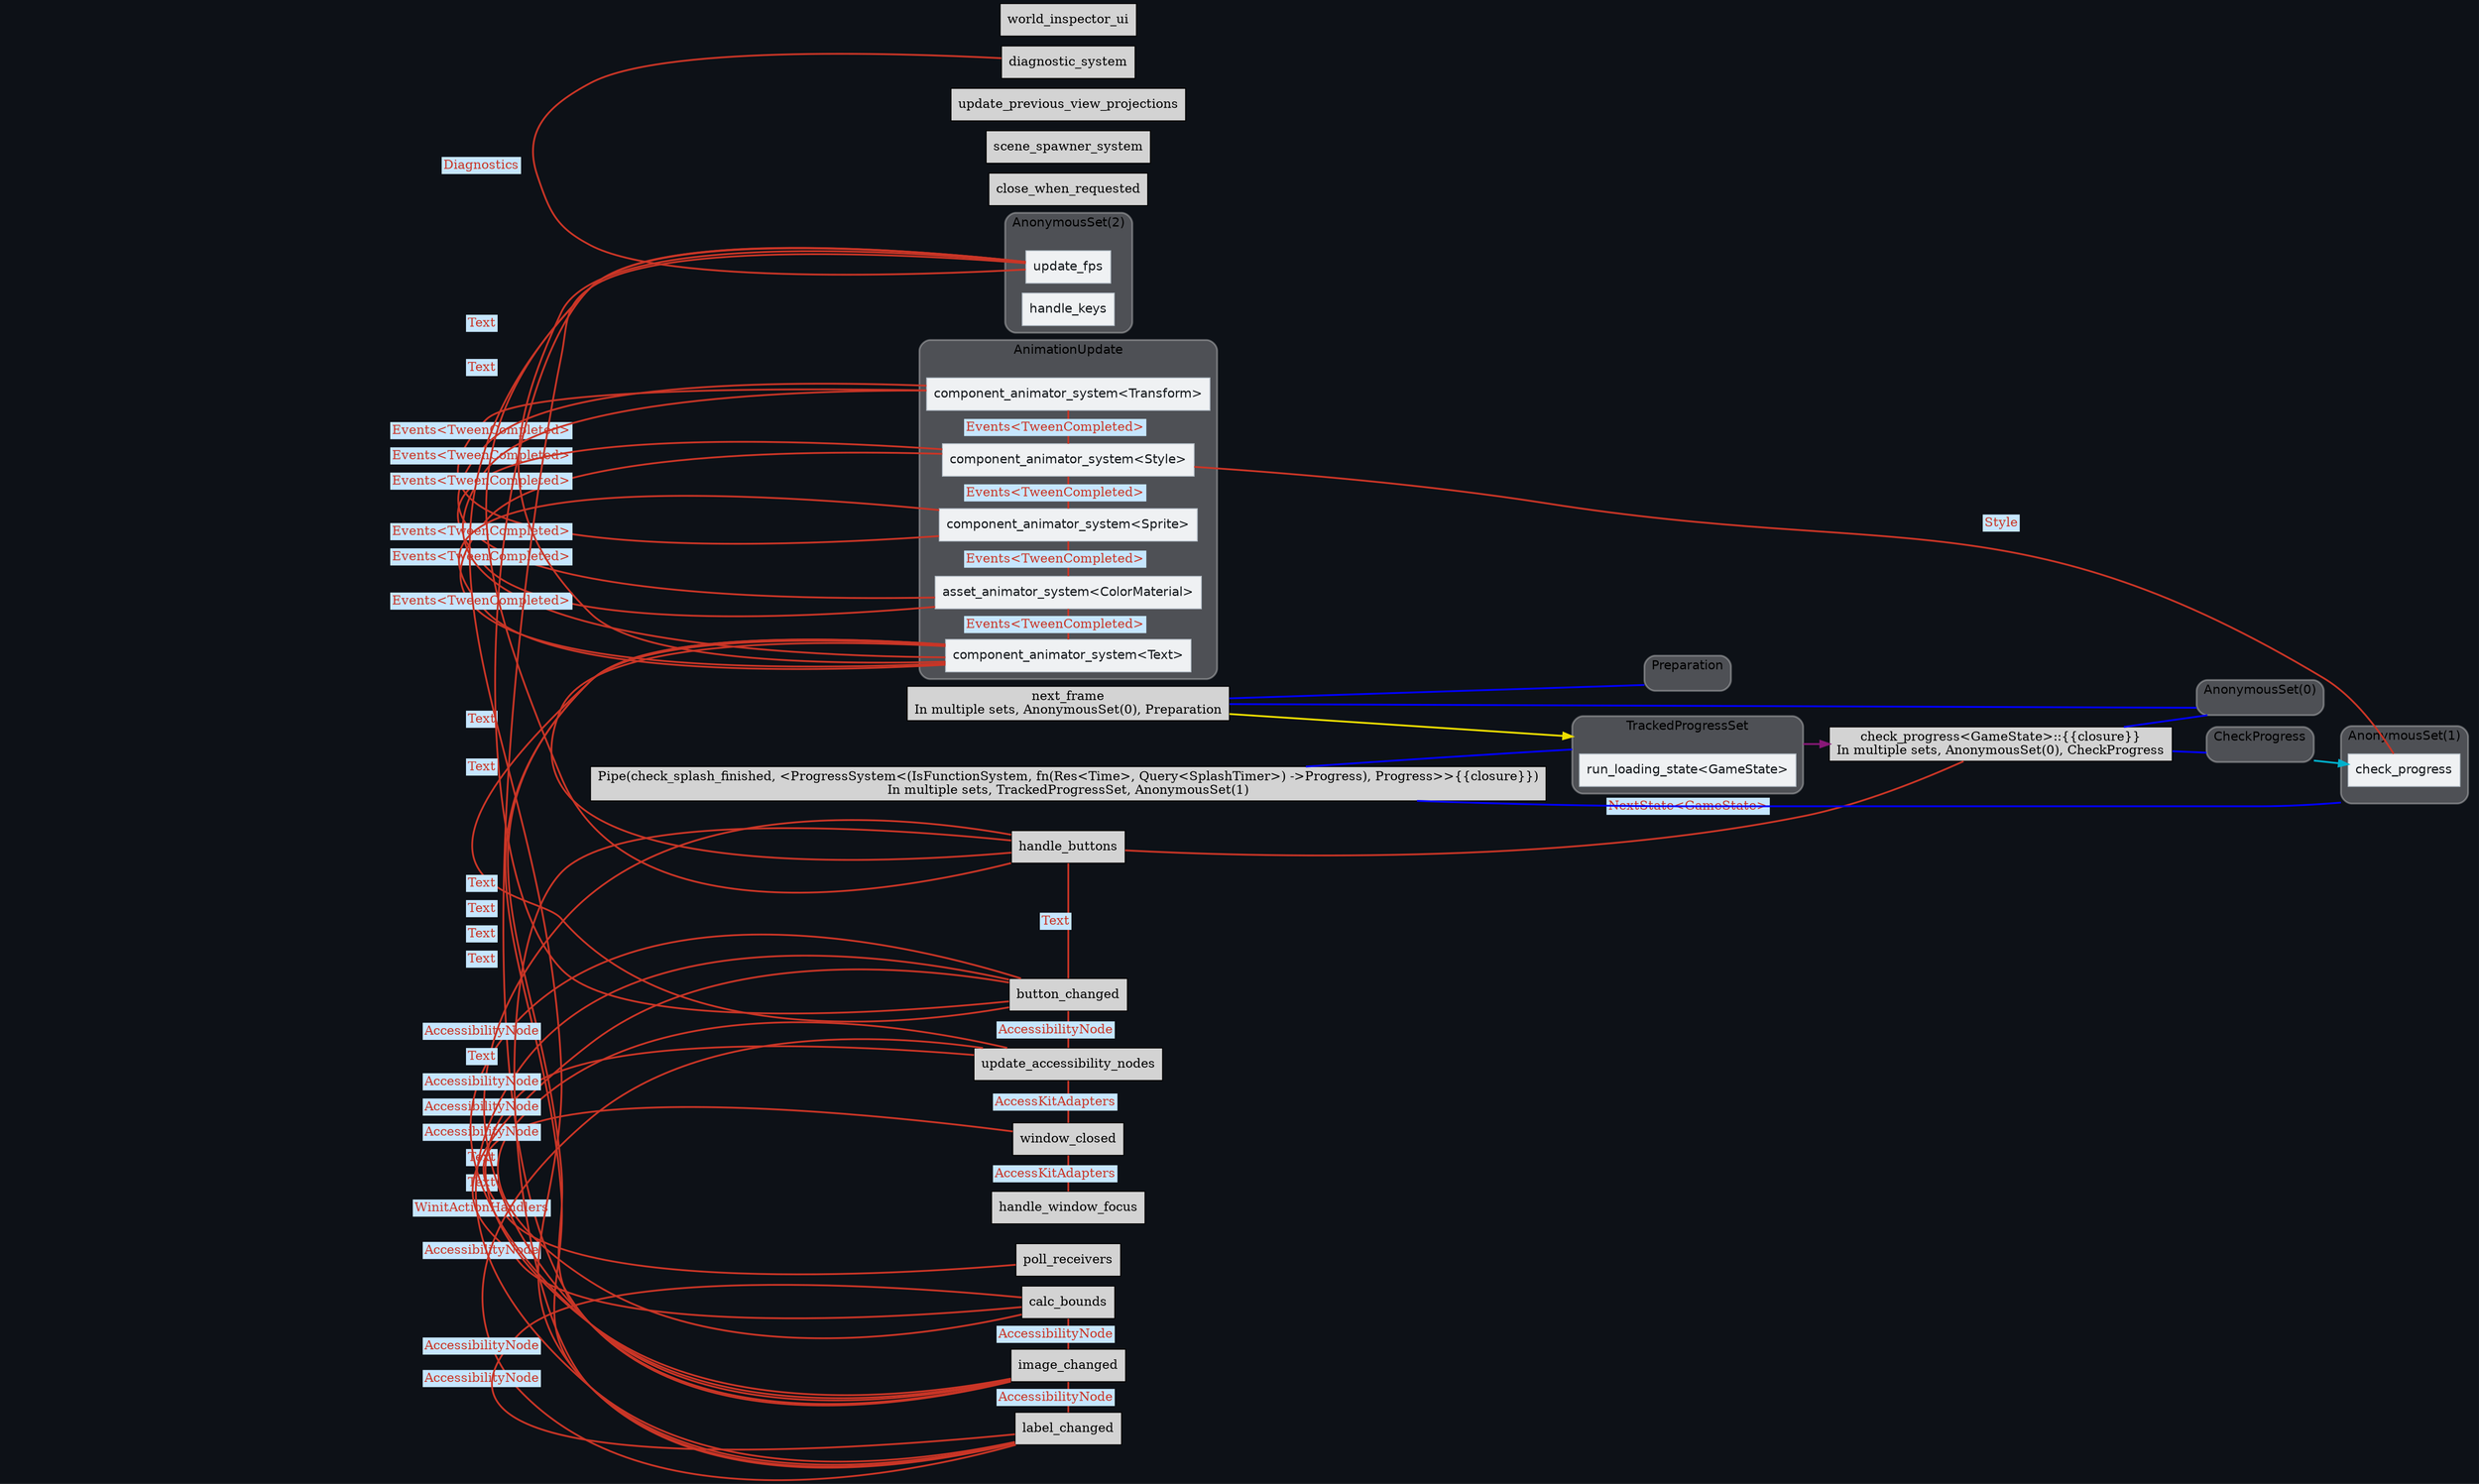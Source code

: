 digraph "" {
	"compound"="true";
	"splines"="spline";
	"rankdir"="LR";
	"bgcolor"="#0d1117";
	"fontname"="Helvetica";
	"nodesep"="0.15";
	edge ["penwidth"="2"];
	node ["shape"="box", "style"="filled"];
	subgraph "clusternode_Set(12)" {
		"style"="rounded,filled";
		"label"="AnimationUpdate";
		"tooltip"="AnimationUpdate";
		"fillcolor"="#ffffff44";
		"color"="#ffffff50";
		"penwidth"="2";
		"set_marker_node_Set(12)" ["style"="invis", "label"="", "height"="0", "shape"="point"]
		"node_System(11)" ["label"="component_animator_system<Transform>", "tooltip"="bevy_tweening::plugin::component_animator_system<bevy_transform::components::transform::Transform>", "fillcolor"="#eff1f3", "fontname"="Helvetica", "fontcolor"="#15191d", "color"="#b4bec7", "penwidth"="1"]
		"node_System(12)" ["label"="component_animator_system<Style>", "tooltip"="bevy_tweening::plugin::component_animator_system<bevy_ui::ui_node::Style>", "fillcolor"="#eff1f3", "fontname"="Helvetica", "fontcolor"="#15191d", "color"="#b4bec7", "penwidth"="1"]
		"node_System(13)" ["label"="component_animator_system<Sprite>", "tooltip"="bevy_tweening::plugin::component_animator_system<bevy_sprite::sprite::Sprite>", "fillcolor"="#eff1f3", "fontname"="Helvetica", "fontcolor"="#15191d", "color"="#b4bec7", "penwidth"="1"]
		"node_System(14)" ["label"="asset_animator_system<ColorMaterial>", "tooltip"="bevy_tweening::plugin::asset_animator_system<bevy_sprite::mesh2d::color_material::ColorMaterial>", "fillcolor"="#eff1f3", "fontname"="Helvetica", "fontcolor"="#15191d", "color"="#b4bec7", "penwidth"="1"]
		"node_System(15)" ["label"="component_animator_system<Text>", "tooltip"="bevy_tweening::plugin::component_animator_system<bevy_text::text::Text>", "fillcolor"="#eff1f3", "fontname"="Helvetica", "fontcolor"="#15191d", "color"="#b4bec7", "penwidth"="1"]
	}
	
	subgraph "clusternode_Set(18)" {
		"style"="rounded,filled";
		"label"="TrackedProgressSet";
		"tooltip"="TrackedProgressSet";
		"fillcolor"="#ffffff44";
		"color"="#ffffff50";
		"penwidth"="2";
		"set_marker_node_Set(18)" ["style"="invis", "label"="", "height"="0", "shape"="point"]
		"node_System(16)" ["label"="run_loading_state<GameState>", "tooltip"="bevy_asset_loader::loading_state::systems::run_loading_state<hello_bevy::GameState>", "fillcolor"="#eff1f3", "fontname"="Helvetica", "fontcolor"="#15191d", "color"="#b4bec7", "penwidth"="1"]
	}
	
	subgraph "clusternode_Set(19)" {
		"style"="rounded,filled";
		"label"="AnonymousSet(0)";
		"tooltip"="AnonymousSet(0)";
		"fillcolor"="#ffffff44";
		"color"="#ffffff50";
		"penwidth"="2";
		"set_marker_node_Set(19)" ["style"="invis", "label"="", "height"="0", "shape"="point"]
	}
	
	subgraph "clusternode_Set(21)" {
		"style"="rounded,filled";
		"label"="Preparation";
		"tooltip"="Preparation";
		"fillcolor"="#ffffff44";
		"color"="#ffffff50";
		"penwidth"="2";
		"set_marker_node_Set(21)" ["style"="invis", "label"="", "height"="0", "shape"="point"]
	}
	
	subgraph "clusternode_Set(23)" {
		"style"="rounded,filled";
		"label"="CheckProgress";
		"tooltip"="CheckProgress";
		"fillcolor"="#ffffff44";
		"color"="#ffffff50";
		"penwidth"="2";
		"set_marker_node_Set(23)" ["style"="invis", "label"="", "height"="0", "shape"="point"]
	}
	
	subgraph "clusternode_Set(24)" {
		"style"="rounded,filled";
		"label"="AnonymousSet(1)";
		"tooltip"="AnonymousSet(1)";
		"fillcolor"="#ffffff44";
		"color"="#ffffff50";
		"penwidth"="2";
		"set_marker_node_Set(24)" ["style"="invis", "label"="", "height"="0", "shape"="point"]
		"node_System(20)" ["label"="check_progress", "tooltip"="hello_bevy::load::check_progress", "fillcolor"="#eff1f3", "fontname"="Helvetica", "fontcolor"="#15191d", "color"="#b4bec7", "penwidth"="1"]
	}
	
	subgraph "clusternode_Set(31)" {
		"style"="rounded,filled";
		"label"="AnonymousSet(2)";
		"tooltip"="AnonymousSet(2)";
		"fillcolor"="#ffffff44";
		"color"="#ffffff50";
		"penwidth"="2";
		"set_marker_node_Set(31)" ["style"="invis", "label"="", "height"="0", "shape"="point"]
		"node_System(24)" ["label"="update_fps", "tooltip"="hello_bevy::debug::only_in_debug::update_fps", "fillcolor"="#eff1f3", "fontname"="Helvetica", "fontcolor"="#15191d", "color"="#b4bec7", "penwidth"="1"]
		"node_System(25)" ["label"="handle_keys", "tooltip"="hello_bevy::debug::only_in_debug::handle_keys", "fillcolor"="#eff1f3", "fontname"="Helvetica", "fontcolor"="#15191d", "color"="#b4bec7", "penwidth"="1"]
	}
	
	"node_System(0)" ["label"="close_when_requested", "tooltip"="bevy_window::system::close_when_requested"]
	"node_System(1)" ["label"="scene_spawner_system", "tooltip"="bevy_scene::scene_spawner::scene_spawner_system"]
	"node_System(2)" ["label"="handle_window_focus", "tooltip"="bevy_winit::accessibility::handle_window_focus"]
	"node_System(3)" ["label"="window_closed", "tooltip"="bevy_winit::accessibility::window_closed"]
	"node_System(4)" ["label"="poll_receivers", "tooltip"="bevy_winit::accessibility::poll_receivers"]
	"node_System(5)" ["label"="update_accessibility_nodes", "tooltip"="bevy_winit::accessibility::update_accessibility_nodes"]
	"node_System(6)" ["label"="calc_bounds", "tooltip"="bevy_ui::accessibility::calc_bounds"]
	"node_System(7)" ["label"="button_changed", "tooltip"="bevy_ui::accessibility::button_changed"]
	"node_System(8)" ["label"="image_changed", "tooltip"="bevy_ui::accessibility::image_changed"]
	"node_System(9)" ["label"="label_changed", "tooltip"="bevy_ui::accessibility::label_changed"]
	"node_System(10)" ["label"="update_previous_view_projections", "tooltip"="bevy_pbr::prepass::update_previous_view_projections"]
	"node_System(21)" ["label"="handle_buttons", "tooltip"="hello_bevy::menu::handle_buttons"]
	"node_System(22)" ["label"="diagnostic_system", "tooltip"="bevy_diagnostic::frame_time_diagnostics_plugin::FrameTimeDiagnosticsPlugin::diagnostic_system"]
	"node_System(23)" ["label"="world_inspector_ui", "tooltip"="bevy_inspector_egui::quick::world_inspector_ui"]
	"node_System(17)" -> "set_marker_node_Set(19)" ["dir"="none", "color"="blue", "lhead"="clusternode_Set(19)"]
	"node_System(17)" -> "set_marker_node_Set(21)" ["dir"="none", "color"="blue", "lhead"="clusternode_Set(21)"]
	"node_System(17)" ["label"="next_frame
In multiple sets, AnonymousSet(0), Preparation", "tooltip"="iyes_progress::next_frame"]
	"node_System(18)" -> "set_marker_node_Set(19)" ["dir"="none", "color"="blue", "lhead"="clusternode_Set(19)"]
	"node_System(18)" -> "set_marker_node_Set(23)" ["dir"="none", "color"="blue", "lhead"="clusternode_Set(23)"]
	"node_System(18)" ["label"="check_progress<GameState>::{{closure}}
In multiple sets, AnonymousSet(0), CheckProgress", "tooltip"="iyes_progress::check_progress<hello_bevy::GameState>::{{closure}}"]
	"node_System(19)" -> "set_marker_node_Set(18)" ["dir"="none", "color"="blue", "lhead"="clusternode_Set(18)"]
	"node_System(19)" -> "set_marker_node_Set(24)" ["dir"="none", "color"="blue", "lhead"="clusternode_Set(24)"]
	"node_System(19)" ["label"="Pipe(check_splash_finished, <ProgressSystem<(IsFunctionSystem, fn(Res<Time>, Query<SplashTimer>) ->Progress), Progress>>{{closure}})
In multiple sets, TrackedProgressSet, AnonymousSet(1)", "tooltip"="Pipe(hello_bevy::load::check_splash_finished, <hello_bevy::load::check_splash_finished as iyes_progress::ProgressSystem<(bevy_ecs::system::function_system::IsFunctionSystem, fn(bevy_ecs::change_detection::Res<bevy_time::time::Time>, bevy_ecs::system::query::Query<&mut hello_bevy::load::SplashTimer>) -> iyes_progress::Progress), iyes_progress::Progress>>::track_progress::{{closure}})"]
	"node_System(17)" -> "set_marker_node_Set(18)" ["lhead"="clusternode_Set(18)", "ltail"="", "tooltip"="next_frame → TrackedProgressSet", "color"="#eede00"]
	"set_marker_node_Set(18)" -> "node_System(18)" ["lhead"="", "ltail"="clusternode_Set(18)", "tooltip"="TrackedProgressSet → check_progress<GameState>::{{closure}}", "color"="#881877"]
	"set_marker_node_Set(23)" -> "node_System(20)" ["lhead"="", "ltail"="clusternode_Set(23)", "tooltip"="CheckProgress → check_progress", "color"="#00b0cc"]
	"node_System(3)" -> "node_System(2)" ["dir"="none", "constraint"="false", "color"="#c93526", "fontcolor"="#c93526", "label"=<<table border="0" cellborder="0"><tr><td bgcolor="#c6e6ff">AccessKitAdapters</td></tr></table>>, "labeltooltip"="window_closed — handle_window_focus"]
	"node_System(4)" -> "node_System(3)" ["dir"="none", "constraint"="false", "color"="#c93526", "fontcolor"="#c93526", "label"=<<table border="0" cellborder="0"><tr><td bgcolor="#c6e6ff">WinitActionHandlers</td></tr></table>>, "labeltooltip"="poll_receivers — window_closed"]
	"node_System(5)" -> "node_System(3)" ["dir"="none", "constraint"="false", "color"="#c93526", "fontcolor"="#c93526", "label"=<<table border="0" cellborder="0"><tr><td bgcolor="#c6e6ff">AccessKitAdapters</td></tr></table>>, "labeltooltip"="update_accessibility_nodes — window_closed"]
	"node_System(6)" -> "node_System(5)" ["dir"="none", "constraint"="false", "color"="#c93526", "fontcolor"="#c93526", "label"=<<table border="0" cellborder="0"><tr><td bgcolor="#c6e6ff">AccessibilityNode</td></tr></table>>, "labeltooltip"="calc_bounds — update_accessibility_nodes"]
	"node_System(7)" -> "node_System(5)" ["dir"="none", "constraint"="false", "color"="#c93526", "fontcolor"="#c93526", "label"=<<table border="0" cellborder="0"><tr><td bgcolor="#c6e6ff">AccessibilityNode</td></tr></table>>, "labeltooltip"="button_changed — update_accessibility_nodes"]
	"node_System(7)" -> "node_System(6)" ["dir"="none", "constraint"="false", "color"="#c93526", "fontcolor"="#c93526", "label"=<<table border="0" cellborder="0"><tr><td bgcolor="#c6e6ff">AccessibilityNode</td></tr></table>>, "labeltooltip"="button_changed — calc_bounds"]
	"node_System(7)" -> "node_System(21)" ["dir"="none", "constraint"="false", "color"="#c93526", "fontcolor"="#c93526", "label"=<<table border="0" cellborder="0"><tr><td bgcolor="#c6e6ff">Text</td></tr></table>>, "labeltooltip"="button_changed — handle_buttons"]
	"node_System(8)" -> "node_System(5)" ["dir"="none", "constraint"="false", "color"="#c93526", "fontcolor"="#c93526", "label"=<<table border="0" cellborder="0"><tr><td bgcolor="#c6e6ff">AccessibilityNode</td></tr></table>>, "labeltooltip"="image_changed — update_accessibility_nodes"]
	"node_System(8)" -> "node_System(6)" ["dir"="none", "constraint"="false", "color"="#c93526", "fontcolor"="#c93526", "label"=<<table border="0" cellborder="0"><tr><td bgcolor="#c6e6ff">AccessibilityNode</td></tr></table>>, "labeltooltip"="image_changed — calc_bounds"]
	"node_System(8)" -> "node_System(7)" ["dir"="none", "constraint"="false", "color"="#c93526", "fontcolor"="#c93526", "label"=<<table border="0" cellborder="0"><tr><td bgcolor="#c6e6ff">AccessibilityNode</td></tr></table>>, "labeltooltip"="image_changed — button_changed"]
	"node_System(8)" -> "node_System(21)" ["dir"="none", "constraint"="false", "color"="#c93526", "fontcolor"="#c93526", "label"=<<table border="0" cellborder="0"><tr><td bgcolor="#c6e6ff">Text</td></tr></table>>, "labeltooltip"="image_changed — handle_buttons"]
	"node_System(9)" -> "node_System(5)" ["dir"="none", "constraint"="false", "color"="#c93526", "fontcolor"="#c93526", "label"=<<table border="0" cellborder="0"><tr><td bgcolor="#c6e6ff">AccessibilityNode</td></tr></table>>, "labeltooltip"="label_changed — update_accessibility_nodes"]
	"node_System(9)" -> "node_System(6)" ["dir"="none", "constraint"="false", "color"="#c93526", "fontcolor"="#c93526", "label"=<<table border="0" cellborder="0"><tr><td bgcolor="#c6e6ff">AccessibilityNode</td></tr></table>>, "labeltooltip"="label_changed — calc_bounds"]
	"node_System(9)" -> "node_System(7)" ["dir"="none", "constraint"="false", "color"="#c93526", "fontcolor"="#c93526", "label"=<<table border="0" cellborder="0"><tr><td bgcolor="#c6e6ff">AccessibilityNode</td></tr></table>>, "labeltooltip"="label_changed — button_changed"]
	"node_System(9)" -> "node_System(8)" ["dir"="none", "constraint"="false", "color"="#c93526", "fontcolor"="#c93526", "label"=<<table border="0" cellborder="0"><tr><td bgcolor="#c6e6ff">AccessibilityNode</td></tr></table>>, "labeltooltip"="label_changed — image_changed"]
	"node_System(9)" -> "node_System(21)" ["dir"="none", "constraint"="false", "color"="#c93526", "fontcolor"="#c93526", "label"=<<table border="0" cellborder="0"><tr><td bgcolor="#c6e6ff">Text</td></tr></table>>, "labeltooltip"="label_changed — handle_buttons"]
	"node_System(9)" -> "node_System(24)" ["dir"="none", "constraint"="false", "color"="#c93526", "fontcolor"="#c93526", "label"=<<table border="0" cellborder="0"><tr><td bgcolor="#c6e6ff">Text</td></tr></table>>, "labeltooltip"="label_changed — update_fps"]
	"node_System(11)" -> "node_System(13)" ["dir"="none", "constraint"="false", "color"="#c93526", "fontcolor"="#c93526", "label"=<<table border="0" cellborder="0"><tr><td bgcolor="#c6e6ff">Events&lt;TweenCompleted&gt;</td></tr></table>>, "labeltooltip"="component_animator_system<Transform> — component_animator_system<Sprite>"]
	"node_System(11)" -> "node_System(14)" ["dir"="none", "constraint"="false", "color"="#c93526", "fontcolor"="#c93526", "label"=<<table border="0" cellborder="0"><tr><td bgcolor="#c6e6ff">Events&lt;TweenCompleted&gt;</td></tr></table>>, "labeltooltip"="component_animator_system<Transform> — asset_animator_system<ColorMaterial>"]
	"node_System(12)" -> "node_System(11)" ["dir"="none", "constraint"="false", "color"="#c93526", "fontcolor"="#c93526", "label"=<<table border="0" cellborder="0"><tr><td bgcolor="#c6e6ff">Events&lt;TweenCompleted&gt;</td></tr></table>>, "labeltooltip"="component_animator_system<Style> — component_animator_system<Transform>"]
	"node_System(12)" -> "node_System(13)" ["dir"="none", "constraint"="false", "color"="#c93526", "fontcolor"="#c93526", "label"=<<table border="0" cellborder="0"><tr><td bgcolor="#c6e6ff">Events&lt;TweenCompleted&gt;</td></tr></table>>, "labeltooltip"="component_animator_system<Style> — component_animator_system<Sprite>"]
	"node_System(12)" -> "node_System(14)" ["dir"="none", "constraint"="false", "color"="#c93526", "fontcolor"="#c93526", "label"=<<table border="0" cellborder="0"><tr><td bgcolor="#c6e6ff">Events&lt;TweenCompleted&gt;</td></tr></table>>, "labeltooltip"="component_animator_system<Style> — asset_animator_system<ColorMaterial>"]
	"node_System(12)" -> "node_System(15)" ["dir"="none", "constraint"="false", "color"="#c93526", "fontcolor"="#c93526", "label"=<<table border="0" cellborder="0"><tr><td bgcolor="#c6e6ff">Events&lt;TweenCompleted&gt;</td></tr></table>>, "labeltooltip"="component_animator_system<Style> — component_animator_system<Text>"]
	"node_System(12)" -> "node_System(20)" ["dir"="none", "constraint"="false", "color"="#c93526", "fontcolor"="#c93526", "label"=<<table border="0" cellborder="0"><tr><td bgcolor="#c6e6ff">Style</td></tr></table>>, "labeltooltip"="component_animator_system<Style> — check_progress"]
	"node_System(14)" -> "node_System(13)" ["dir"="none", "constraint"="false", "color"="#c93526", "fontcolor"="#c93526", "label"=<<table border="0" cellborder="0"><tr><td bgcolor="#c6e6ff">Events&lt;TweenCompleted&gt;</td></tr></table>>, "labeltooltip"="asset_animator_system<ColorMaterial> — component_animator_system<Sprite>"]
	"node_System(15)" -> "node_System(7)" ["dir"="none", "constraint"="false", "color"="#c93526", "fontcolor"="#c93526", "label"=<<table border="0" cellborder="0"><tr><td bgcolor="#c6e6ff">Text</td></tr></table>>, "labeltooltip"="component_animator_system<Text> — button_changed"]
	"node_System(15)" -> "node_System(8)" ["dir"="none", "constraint"="false", "color"="#c93526", "fontcolor"="#c93526", "label"=<<table border="0" cellborder="0"><tr><td bgcolor="#c6e6ff">Text</td></tr></table>>, "labeltooltip"="component_animator_system<Text> — image_changed"]
	"node_System(15)" -> "node_System(9)" ["dir"="none", "constraint"="false", "color"="#c93526", "fontcolor"="#c93526", "label"=<<table border="0" cellborder="0"><tr><td bgcolor="#c6e6ff">Text</td></tr></table>>, "labeltooltip"="component_animator_system<Text> — label_changed"]
	"node_System(15)" -> "node_System(11)" ["dir"="none", "constraint"="false", "color"="#c93526", "fontcolor"="#c93526", "label"=<<table border="0" cellborder="0"><tr><td bgcolor="#c6e6ff">Events&lt;TweenCompleted&gt;</td></tr></table>>, "labeltooltip"="component_animator_system<Text> — component_animator_system<Transform>"]
	"node_System(15)" -> "node_System(13)" ["dir"="none", "constraint"="false", "color"="#c93526", "fontcolor"="#c93526", "label"=<<table border="0" cellborder="0"><tr><td bgcolor="#c6e6ff">Events&lt;TweenCompleted&gt;</td></tr></table>>, "labeltooltip"="component_animator_system<Text> — component_animator_system<Sprite>"]
	"node_System(15)" -> "node_System(14)" ["dir"="none", "constraint"="false", "color"="#c93526", "fontcolor"="#c93526", "label"=<<table border="0" cellborder="0"><tr><td bgcolor="#c6e6ff">Events&lt;TweenCompleted&gt;</td></tr></table>>, "labeltooltip"="component_animator_system<Text> — asset_animator_system<ColorMaterial>"]
	"node_System(15)" -> "node_System(21)" ["dir"="none", "constraint"="false", "color"="#c93526", "fontcolor"="#c93526", "label"=<<table border="0" cellborder="0"><tr><td bgcolor="#c6e6ff">Text</td></tr></table>>, "labeltooltip"="component_animator_system<Text> — handle_buttons"]
	"node_System(15)" -> "node_System(24)" ["dir"="none", "constraint"="false", "color"="#c93526", "fontcolor"="#c93526", "label"=<<table border="0" cellborder="0"><tr><td bgcolor="#c6e6ff">Text</td></tr></table>>, "labeltooltip"="component_animator_system<Text> — update_fps"]
	"node_System(21)" -> "node_System(18)" ["dir"="none", "constraint"="false", "color"="#c93526", "fontcolor"="#c93526", "label"=<<table border="0" cellborder="0"><tr><td bgcolor="#c6e6ff">NextState&lt;GameState&gt;</td></tr></table>>, "labeltooltip"="handle_buttons — check_progress<GameState>::{{closure}}"]
	"node_System(24)" -> "node_System(7)" ["dir"="none", "constraint"="false", "color"="#c93526", "fontcolor"="#c93526", "label"=<<table border="0" cellborder="0"><tr><td bgcolor="#c6e6ff">Text</td></tr></table>>, "labeltooltip"="update_fps — button_changed"]
	"node_System(24)" -> "node_System(8)" ["dir"="none", "constraint"="false", "color"="#c93526", "fontcolor"="#c93526", "label"=<<table border="0" cellborder="0"><tr><td bgcolor="#c6e6ff">Text</td></tr></table>>, "labeltooltip"="update_fps — image_changed"]
	"node_System(24)" -> "node_System(21)" ["dir"="none", "constraint"="false", "color"="#c93526", "fontcolor"="#c93526", "label"=<<table border="0" cellborder="0"><tr><td bgcolor="#c6e6ff">Text</td></tr></table>>, "labeltooltip"="update_fps — handle_buttons"]
	"node_System(24)" -> "node_System(22)" ["dir"="none", "constraint"="false", "color"="#c93526", "fontcolor"="#c93526", "label"=<<table border="0" cellborder="0"><tr><td bgcolor="#c6e6ff">Diagnostics</td></tr></table>>, "labeltooltip"="update_fps — diagnostic_system"]
}
